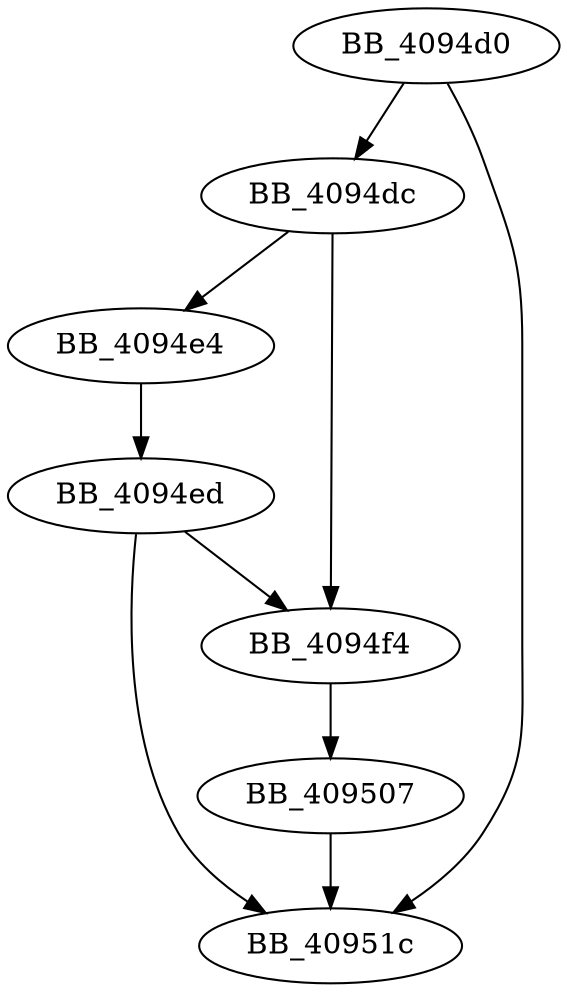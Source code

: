 DiGraph sub_4094D0{
BB_4094d0->BB_4094dc
BB_4094d0->BB_40951c
BB_4094dc->BB_4094e4
BB_4094dc->BB_4094f4
BB_4094e4->BB_4094ed
BB_4094ed->BB_4094f4
BB_4094ed->BB_40951c
BB_4094f4->BB_409507
BB_409507->BB_40951c
}
